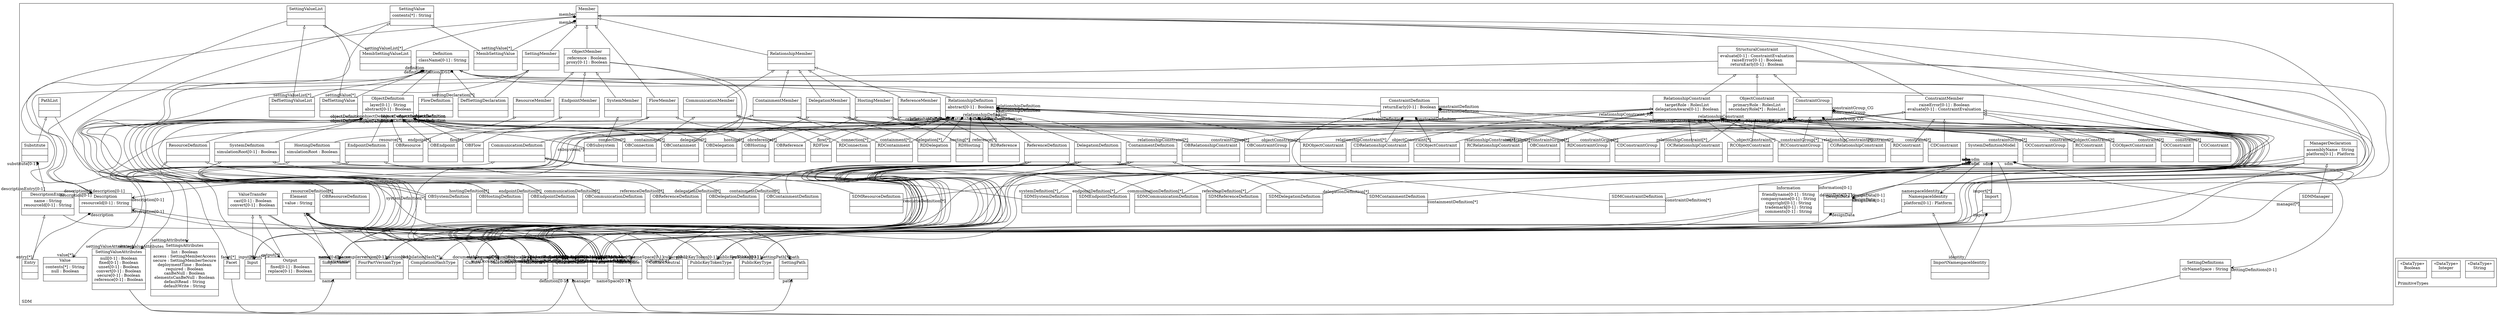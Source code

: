 digraph "KM3 Model in DOT" {
graph[rankdir=BT,labeljust=l,labelloc=t,nodeSep=0.75,compound=true];
 subgraph "cluster_SDM"{
labelloc=t
color=black
label=SDM
 node[shape=record];
SystemDefinitionModel[label="{SystemDefinitionModel| | }"]
 SystemDefinitionModel->DesignData[arrowhead=vee,arrowtail=none,headlabel="designData[0-1]",group=DesignData,minlen=2,constraint=false,]
 SystemDefinitionModel->SettingDefinitions[arrowhead=vee,arrowtail=none,headlabel="settingDefinitions[0-1]",group=SettingDefinitions,minlen=2,constraint=false,]
 SystemDefinitionModel->NameSpace[arrowhead=vee,arrowtail=none,headlabel="nameSpace[0-1]",group=NameSpace,minlen=2,constraint=false,]
 SystemDefinitionModel->NamespaceIdentity[arrowhead=vee,arrowtail=none,headlabel="namespaceIdentity",group=NamespaceIdentity,minlen=2,constraint=false,]
 SystemDefinitionModel->Culture[arrowhead=vee,arrowtail=none,headlabel="documentLanguage[*]",group=Culture,minlen=2,constraint=false,]
 SystemDefinitionModel->CompilationHashType[arrowhead=vee,arrowtail=none,headlabel="compilationHash[*]",group=CompilationHashType,minlen=2,constraint=false,]
;
 node[shape=record];
Information[label="{Information|friendlyname[0-1] : String\ncompanyname[0-1] : String\ncopyright[0-1] : String\ntrademark[0-1] : String\ncomments[0-1] : String| }"]
 Information->SystemDefinitionModel[arrowhead=diamond,arrowtail=none,headlabel="sdm",taillabel="information[0-1]",group=SystemDefinitionModel,minlen=2,constraint=true,]
 Information->Description[arrowhead=vee,arrowtail=none,headlabel="description[0-1]",group=Description,minlen=2,constraint=false,]
 Information->FourPartVersionType[arrowhead=vee,arrowtail=none,headlabel="compilerversion[0-1]",group=FourPartVersionType,minlen=2,constraint=false,]
;
 node[shape=record];
Import[label="{Import| | }"]
 Import->SystemDefinitionModel[arrowhead=diamond,arrowtail=none,headlabel="sdm",taillabel="import[*]",group=SystemDefinitionModel,minlen=2,constraint=true,]
 Import->SimpleName[arrowhead=vee,arrowtail=none,headlabel="alias",group=SimpleName,minlen=2,constraint=false,]
;
 node[shape=record];
ImportNamespaceIdentity[label="{ImportNamespaceIdentity| | }"]
 ImportNamespaceIdentity->Import[arrowhead=diamond,arrowtail=none,headlabel="import",taillabel="identity",group=Import,minlen=2,constraint=true,]
 ImportNamespaceIdentity->NamespaceIdentity[arrowhead=onormal,group=NamespaceIdentity,minlen=2,constraint=true,]
;
 node[shape=record];
SDMCommunicationDefinition[label="{SDMCommunicationDefinition| | }"]
 SDMCommunicationDefinition->SystemDefinitionModel[arrowhead=diamond,arrowtail=none,headlabel="sdm",taillabel="communicationDefinition[*]",group=SystemDefinitionModel,minlen=2,constraint=true,]
 SDMCommunicationDefinition->CommunicationDefinition[arrowhead=onormal,group=CommunicationDefinition,minlen=2,constraint=true,]
;
 node[shape=record];
SDMContainmentDefinition[label="{SDMContainmentDefinition| | }"]
 SDMContainmentDefinition->SystemDefinitionModel[arrowhead=diamond,arrowtail=none,headlabel="sdm",taillabel="containmentDefinition[*]",group=SystemDefinitionModel,minlen=2,constraint=true,]
 SDMContainmentDefinition->ContainmentDefinition[arrowhead=onormal,group=ContainmentDefinition,minlen=2,constraint=true,]
;
 node[shape=record];
SDMDelegationDefinition[label="{SDMDelegationDefinition| | }"]
 SDMDelegationDefinition->SystemDefinitionModel[arrowhead=diamond,arrowtail=none,headlabel="sdm",taillabel="delegationDefinition[*]",group=SystemDefinitionModel,minlen=2,constraint=true,]
 SDMDelegationDefinition->DelegationDefinition[arrowhead=onormal,group=DelegationDefinition,minlen=2,constraint=true,]
;
 node[shape=record];
SDMReferenceDefinition[label="{SDMReferenceDefinition| | }"]
 SDMReferenceDefinition->SystemDefinitionModel[arrowhead=diamond,arrowtail=none,headlabel="sdm",taillabel="referenceDefinition[*]",group=SystemDefinitionModel,minlen=2,constraint=true,]
 SDMReferenceDefinition->ReferenceDefinition[arrowhead=onormal,group=ReferenceDefinition,minlen=2,constraint=true,]
;
 node[shape=record];
SDMEndpointDefinition[label="{SDMEndpointDefinition| | }"]
 SDMEndpointDefinition->SystemDefinitionModel[arrowhead=diamond,arrowtail=none,headlabel="sdm",taillabel="endpointDefinition[*]",group=SystemDefinitionModel,minlen=2,constraint=true,]
 SDMEndpointDefinition->EndpointDefinition[arrowhead=onormal,group=EndpointDefinition,minlen=2,constraint=true,]
;
 node[shape=record];
SDMResourceDefinition[label="{SDMResourceDefinition| | }"]
 SDMResourceDefinition->SystemDefinitionModel[arrowhead=diamond,arrowtail=none,headlabel="sdm",taillabel="resourceDefinition[*]",group=SystemDefinitionModel,minlen=2,constraint=true,]
 SDMResourceDefinition->ResourceDefinition[arrowhead=onormal,group=ResourceDefinition,minlen=2,constraint=true,]
;
 node[shape=record];
SDMSystemDefinition[label="{SDMSystemDefinition| | }"]
 SDMSystemDefinition->SystemDefinitionModel[arrowhead=diamond,arrowtail=none,headlabel="sdm",taillabel="systemDefinition[*]",group=SystemDefinitionModel,minlen=2,constraint=true,]
 SDMSystemDefinition->SystemDefinition[arrowhead=onormal,group=SystemDefinition,minlen=2,constraint=true,]
;
 node[shape=record];
SDMConstraintDefinition[label="{SDMConstraintDefinition| | }"]
 SDMConstraintDefinition->SystemDefinitionModel[arrowhead=diamond,arrowtail=none,headlabel="sdm",taillabel="constraintDefinition[*]",group=SystemDefinitionModel,minlen=2,constraint=true,]
 SDMConstraintDefinition->ConstraintDefinition[arrowhead=onormal,group=ConstraintDefinition,minlen=2,constraint=true,]
;
 node[shape=record];
SDMManager[label="{SDMManager| | }"]
 SDMManager->SystemDefinitionModel[arrowhead=diamond,arrowtail=none,headlabel="sdm",taillabel="manager[*]",group=SystemDefinitionModel,minlen=2,constraint=true,]
 SDMManager->ManagerDeclaration[arrowhead=onormal,group=ManagerDeclaration,minlen=2,constraint=true,]
;
 node[shape=record];
ManagerDeclaration[label="{ManagerDeclaration|assemblyName : String\nplatform[0-1] : Platform| }"]
 ManagerDeclaration->Description[arrowhead=vee,arrowtail=none,headlabel="description[0-1]",group=Description,minlen=2,constraint=false,]
 ManagerDeclaration->SimpleName[arrowhead=vee,arrowtail=none,headlabel="name[0-1]",group=SimpleName,minlen=2,constraint=false,]
 ManagerDeclaration->FourPartVersionType[arrowhead=vee,arrowtail=none,headlabel="version[0-1]",group=FourPartVersionType,minlen=2,constraint=false,]
 ManagerDeclaration->PublicKeyTokenType[arrowhead=vee,arrowtail=none,headlabel="publicKeyToken[0-1]",group=PublicKeyTokenType,minlen=2,constraint=false,]
 ManagerDeclaration->CultureNeutral[arrowhead=vee,arrowtail=none,headlabel="culture[0-1]",group=CultureNeutral,minlen=2,constraint=false,]
 ManagerDeclaration->Path[arrowhead=vee,arrowtail=none,headlabel="sourcePath[0-1]",group=Path,minlen=2,constraint=false,]
;
 node[shape=record];
ObjectDefinition[label="{ObjectDefinition|layer[0-1] : String\nabstract[0-1] : Boolean| }"]
 ObjectDefinition->QualifiedName[arrowhead=vee,arrowtail=none,headlabel="extends[0-1]",group=QualifiedName,minlen=2,constraint=false,]
 ObjectDefinition->Definition[arrowhead=onormal,group=Definition,minlen=2,constraint=true,]
;
 node[shape=record];
OBFlow[label="{OBFlow| | }"]
 OBFlow->ObjectDefinition[arrowhead=diamond,arrowtail=none,headlabel="objectDefinition",taillabel="flow[*]",group=ObjectDefinition,minlen=2,constraint=true,]
 OBFlow->FlowMember[arrowhead=onormal,group=FlowMember,minlen=2,constraint=true,]
;
 node[shape=record];
OBRelationshipConstraint[label="{OBRelationshipConstraint| | }"]
 OBRelationshipConstraint->ObjectDefinition[arrowhead=diamond,arrowtail=none,headlabel="objectDefinition",taillabel="relationshipConstraint[*]",group=ObjectDefinition,minlen=2,constraint=true,]
 OBRelationshipConstraint->RelationshipConstraint[arrowhead=onormal,group=RelationshipConstraint,minlen=2,constraint=true,]
;
 node[shape=record];
OBConstraint[label="{OBConstraint| | }"]
 OBConstraint->ObjectDefinition[arrowhead=diamond,arrowtail=none,headlabel="objectDefinition",taillabel="constraint[*]",group=ObjectDefinition,minlen=2,constraint=true,]
 OBConstraint->ConstraintMember[arrowhead=onormal,group=ConstraintMember,minlen=2,constraint=true,]
;
 node[shape=record];
OBConstraintGroup[label="{OBConstraintGroup| | }"]
 OBConstraintGroup->ObjectDefinition[arrowhead=diamond,arrowtail=none,headlabel="objectDefinition",taillabel="constraintGroup[*]",group=ObjectDefinition,minlen=2,constraint=true,]
 OBConstraintGroup->ConstraintGroup[arrowhead=onormal,group=ConstraintGroup,minlen=2,constraint=true,]
;
 node[shape=record];
OBEndpointDefinition[label="{OBEndpointDefinition| | }"]
 OBEndpointDefinition->ObjectDefinition[arrowhead=diamond,arrowtail=none,headlabel="objectDefinition",taillabel="endpointDefinition[*]",group=ObjectDefinition,minlen=2,constraint=true,]
 OBEndpointDefinition->EndpointDefinition[arrowhead=onormal,group=EndpointDefinition,minlen=2,constraint=true,]
;
 node[shape=record];
OBSystemDefinition[label="{OBSystemDefinition| | }"]
 OBSystemDefinition->ObjectDefinition[arrowhead=diamond,arrowtail=none,headlabel="objectDefinition",taillabel="systemDefinition[*]",group=ObjectDefinition,minlen=2,constraint=true,]
 OBSystemDefinition->SystemDefinition[arrowhead=onormal,group=SystemDefinition,minlen=2,constraint=true,]
;
 node[shape=record];
OBResourceDefinition[label="{OBResourceDefinition| | }"]
 OBResourceDefinition->ObjectDefinition[arrowhead=diamond,arrowtail=none,headlabel="objectDefinition",taillabel="resourceDefinition[*]",group=ObjectDefinition,minlen=2,constraint=true,]
 OBResourceDefinition->ResourceDefinition[arrowhead=onormal,group=ResourceDefinition,minlen=2,constraint=true,]
;
 node[shape=record];
OBCommunicationDefinition[label="{OBCommunicationDefinition| | }"]
 OBCommunicationDefinition->ObjectDefinition[arrowhead=diamond,arrowtail=none,headlabel="objectDefinition",taillabel="communicationDefinition[*]",group=ObjectDefinition,minlen=2,constraint=true,]
 OBCommunicationDefinition->CommunicationDefinition[arrowhead=onormal,group=CommunicationDefinition,minlen=2,constraint=true,]
;
 node[shape=record];
OBContainmentDefinition[label="{OBContainmentDefinition| | }"]
 OBContainmentDefinition->ObjectDefinition[arrowhead=diamond,arrowtail=none,headlabel="objectDefinition",taillabel="containmentDefinition[*]",group=ObjectDefinition,minlen=2,constraint=true,]
 OBContainmentDefinition->ContainmentDefinition[arrowhead=onormal,group=ContainmentDefinition,minlen=2,constraint=true,]
;
 node[shape=record];
OBDelegationDefinition[label="{OBDelegationDefinition| | }"]
 OBDelegationDefinition->ObjectDefinition[arrowhead=diamond,arrowtail=none,headlabel="objectDefinition",taillabel="delegationDefinition[*]",group=ObjectDefinition,minlen=2,constraint=true,]
 OBDelegationDefinition->DelegationDefinition[arrowhead=onormal,group=DelegationDefinition,minlen=2,constraint=true,]
;
 node[shape=record];
OBReferenceDefinition[label="{OBReferenceDefinition| | }"]
 OBReferenceDefinition->ObjectDefinition[arrowhead=diamond,arrowtail=none,headlabel="objectDefinition",taillabel="referenceDefinition[*]",group=ObjectDefinition,minlen=2,constraint=true,]
 OBReferenceDefinition->ReferenceDefinition[arrowhead=onormal,group=ReferenceDefinition,minlen=2,constraint=true,]
;
 node[shape=record];
OBHostingDefinition[label="{OBHostingDefinition| | }"]
 OBHostingDefinition->ObjectDefinition[arrowhead=diamond,arrowtail=none,headlabel="objectDefinition",taillabel="hostingDefinition[*]",group=ObjectDefinition,minlen=2,constraint=true,]
 OBHostingDefinition->HostingDefinition[arrowhead=onormal,group=HostingDefinition,minlen=2,constraint=true,]
;
 node[shape=record];
OBEndpoint[label="{OBEndpoint| | }"]
 OBEndpoint->ObjectDefinition[arrowhead=diamond,arrowtail=none,headlabel="objectDefinition",taillabel="endpoint[*]",group=ObjectDefinition,minlen=2,constraint=true,]
 OBEndpoint->EndpointMember[arrowhead=onormal,group=EndpointMember,minlen=2,constraint=true,]
;
 node[shape=record];
OBSubsystem[label="{OBSubsystem| | }"]
 OBSubsystem->ObjectDefinition[arrowhead=diamond,arrowtail=none,headlabel="objectDefinition",taillabel="subsystem[*]",group=ObjectDefinition,minlen=2,constraint=true,]
 OBSubsystem->SystemMember[arrowhead=onormal,group=SystemMember,minlen=2,constraint=true,]
;
 node[shape=record];
OBResource[label="{OBResource| | }"]
 OBResource->ObjectDefinition[arrowhead=diamond,arrowtail=none,headlabel="objectDefinition",taillabel="resource[*]",group=ObjectDefinition,minlen=2,constraint=true,]
 OBResource->ResourceMember[arrowhead=onormal,group=ResourceMember,minlen=2,constraint=true,]
;
 node[shape=record];
OBHosting[label="{OBHosting| | }"]
 OBHosting->ObjectDefinition[arrowhead=diamond,arrowtail=none,headlabel="objectDefinition",taillabel="hosting[*]",group=ObjectDefinition,minlen=2,constraint=true,]
 OBHosting->HostingMember[arrowhead=onormal,group=HostingMember,minlen=2,constraint=true,]
;
 node[shape=record];
OBContainment[label="{OBContainment| | }"]
 OBContainment->ObjectDefinition[arrowhead=diamond,arrowtail=none,headlabel="objectDefinition",taillabel="containment[*]",group=ObjectDefinition,minlen=2,constraint=true,]
 OBContainment->ContainmentMember[arrowhead=onormal,group=ContainmentMember,minlen=2,constraint=true,]
;
 node[shape=record];
OBConnection[label="{OBConnection| | }"]
 OBConnection->ObjectDefinition[arrowhead=diamond,arrowtail=none,headlabel="objectDefinition",taillabel="connection[*]",group=ObjectDefinition,minlen=2,constraint=true,]
 OBConnection->CommunicationMember[arrowhead=onormal,group=CommunicationMember,minlen=2,constraint=true,]
;
 node[shape=record];
OBDelegation[label="{OBDelegation| | }"]
 OBDelegation->ObjectDefinition[arrowhead=diamond,arrowtail=none,headlabel="objectDefinition",taillabel="delegation[*]",group=ObjectDefinition,minlen=2,constraint=true,]
 OBDelegation->DelegationMember[arrowhead=onormal,group=DelegationMember,minlen=2,constraint=true,]
;
 node[shape=record];
OBReference[label="{OBReference| | }"]
 OBReference->ObjectDefinition[arrowhead=diamond,arrowtail=none,headlabel="objectDefinition",taillabel="obreference[*]",group=ObjectDefinition,minlen=2,constraint=true,]
 OBReference->ReferenceMember[arrowhead=onormal,group=ReferenceMember,minlen=2,constraint=true,]
;
 node[shape=record];
SystemDefinition[label="{SystemDefinition|simulationRoot[0-1] : Boolean| }"]
 SystemDefinition->ObjectDefinition[arrowhead=onormal,group=ObjectDefinition,minlen=2,constraint=true,]
;
 node[shape=record];
EndpointDefinition[label="{EndpointDefinition| | }"]
 EndpointDefinition->ObjectDefinition[arrowhead=onormal,group=ObjectDefinition,minlen=2,constraint=true,]
;
 node[shape=record];
ResourceDefinition[label="{ResourceDefinition| | }"]
 ResourceDefinition->ObjectDefinition[arrowhead=onormal,group=ObjectDefinition,minlen=2,constraint=true,]
;
 node[shape=record];
RelationshipDefinition[label="{RelationshipDefinition|abstract[0-1] : Boolean| }"]
 RelationshipDefinition->QualifiedName[arrowhead=vee,arrowtail=none,headlabel="extends",group=QualifiedName,minlen=2,constraint=false,]
 RelationshipDefinition->Definition[arrowhead=onormal,group=Definition,minlen=2,constraint=true,]
;
 node[shape=record];
RDObjectConstraint[label="{RDObjectConstraint| | }"]
 RDObjectConstraint->RelationshipDefinition[arrowhead=diamond,arrowtail=none,headlabel="relationshipDefinition",taillabel="objectConstraint[*]",group=RelationshipDefinition,minlen=2,constraint=true,]
 RDObjectConstraint->ObjectConstraint[arrowhead=onormal,group=ObjectConstraint,minlen=2,constraint=true,]
;
 node[shape=record];
RDConstraint[label="{RDConstraint| | }"]
 RDConstraint->RelationshipDefinition[arrowhead=diamond,arrowtail=none,headlabel="relationshipDefinition",taillabel="constraint[*]",group=RelationshipDefinition,minlen=2,constraint=true,]
 RDConstraint->ConstraintMember[arrowhead=onormal,group=ConstraintMember,minlen=2,constraint=true,]
;
 node[shape=record];
RDConstraintGroup[label="{RDConstraintGroup| | }"]
 RDConstraintGroup->RelationshipDefinition[arrowhead=diamond,arrowtail=none,headlabel="relationshipDefinition",taillabel="constraintGroup[*]",group=RelationshipDefinition,minlen=2,constraint=true,]
 RDConstraintGroup->ConstraintGroup[arrowhead=onormal,group=ConstraintGroup,minlen=2,constraint=true,]
;
 node[shape=record];
RDFlow[label="{RDFlow| | }"]
 RDFlow->RelationshipDefinition[arrowhead=diamond,arrowtail=none,headlabel="relationshipDefinition",taillabel="flow[*]",group=RelationshipDefinition,minlen=2,constraint=true,]
 RDFlow->FlowMember[arrowhead=onormal,group=FlowMember,minlen=2,constraint=true,]
;
 node[shape=record];
RDConnection[label="{RDConnection| | }"]
 RDConnection->RelationshipDefinition[arrowhead=diamond,arrowtail=none,headlabel="relationshipDefinition",taillabel="connection[*]",group=RelationshipDefinition,minlen=2,constraint=true,]
 RDConnection->CommunicationMember[arrowhead=onormal,group=CommunicationMember,minlen=2,constraint=true,]
;
 node[shape=record];
RDHosting[label="{RDHosting| | }"]
 RDHosting->RelationshipDefinition[arrowhead=diamond,arrowtail=none,headlabel="relationshipDefinition",taillabel="hosting[*]",group=RelationshipDefinition,minlen=2,constraint=true,]
 RDHosting->HostingMember[arrowhead=onormal,group=HostingMember,minlen=2,constraint=true,]
;
 node[shape=record];
RDDelegation[label="{RDDelegation| | }"]
 RDDelegation->RelationshipDefinition[arrowhead=diamond,arrowtail=none,headlabel="relationshipDefinition",taillabel="delegation[*]",group=RelationshipDefinition,minlen=2,constraint=true,]
 RDDelegation->DelegationMember[arrowhead=onormal,group=DelegationMember,minlen=2,constraint=true,]
;
 node[shape=record];
RDReference[label="{RDReference| | }"]
 RDReference->RelationshipDefinition[arrowhead=diamond,arrowtail=none,headlabel="relationshipDefinition",taillabel="reference[*]",group=RelationshipDefinition,minlen=2,constraint=true,]
 RDReference->ReferenceMember[arrowhead=onormal,group=ReferenceMember,minlen=2,constraint=true,]
;
 node[shape=record];
RDContainment[label="{RDContainment| | }"]
 RDContainment->RelationshipDefinition[arrowhead=diamond,arrowtail=none,headlabel="relationshipDefinition",taillabel="containment[*]",group=RelationshipDefinition,minlen=2,constraint=true,]
 RDContainment->ContainmentMember[arrowhead=onormal,group=ContainmentMember,minlen=2,constraint=true,]
;
 node[shape=record];
CommunicationDefinition[label="{CommunicationDefinition| | }"]
 CommunicationDefinition->QualifiedName[arrowhead=vee,arrowtail=none,headlabel="clientDefinition",group=QualifiedName,minlen=2,constraint=false,]
 CommunicationDefinition->QualifiedName[arrowhead=vee,arrowtail=none,headlabel="serverDefinition",group=QualifiedName,minlen=2,constraint=false,]
 CommunicationDefinition->RelationshipDefinition[arrowhead=onormal,group=RelationshipDefinition,minlen=2,constraint=true,]
;
 node[shape=record];
HostingDefinition[label="{HostingDefinition|simulationRoot : Boolean| }"]
 HostingDefinition->QualifiedName[arrowhead=vee,arrowtail=none,headlabel="guestDefinition",group=QualifiedName,minlen=2,constraint=false,]
 HostingDefinition->QualifiedName[arrowhead=vee,arrowtail=none,headlabel="hostDefinition",group=QualifiedName,minlen=2,constraint=false,]
 HostingDefinition->RelationshipDefinition[arrowhead=onormal,group=RelationshipDefinition,minlen=2,constraint=true,]
;
 node[shape=record];
ContainmentDefinition[label="{ContainmentDefinition| | }"]
 ContainmentDefinition->QualifiedName[arrowhead=vee,arrowtail=none,headlabel="parentDefinition",group=QualifiedName,minlen=2,constraint=false,]
 ContainmentDefinition->QualifiedName[arrowhead=vee,arrowtail=none,headlabel="memberDefinition",group=QualifiedName,minlen=2,constraint=false,]
 ContainmentDefinition->RelationshipDefinition[arrowhead=onormal,group=RelationshipDefinition,minlen=2,constraint=true,]
;
 node[shape=record];
DelegationDefinition[label="{DelegationDefinition| | }"]
 DelegationDefinition->QualifiedName[arrowhead=vee,arrowtail=none,headlabel="proxyDefinition",group=QualifiedName,minlen=2,constraint=false,]
 DelegationDefinition->QualifiedName[arrowhead=vee,arrowtail=none,headlabel="delegateDefinition",group=QualifiedName,minlen=2,constraint=false,]
 DelegationDefinition->RelationshipDefinition[arrowhead=onormal,group=RelationshipDefinition,minlen=2,constraint=true,]
;
 node[shape=record];
ReferenceDefinition[label="{ReferenceDefinition| | }"]
 ReferenceDefinition->QualifiedName[arrowhead=vee,arrowtail=none,headlabel="dependentDefinition",group=QualifiedName,minlen=2,constraint=false,]
 ReferenceDefinition->QualifiedName[arrowhead=vee,arrowtail=none,headlabel="sourceDefinition",group=QualifiedName,minlen=2,constraint=false,]
 ReferenceDefinition->RelationshipDefinition[arrowhead=onormal,group=RelationshipDefinition,minlen=2,constraint=true,]
;
 node[shape=record];
Member[label="{Member| | }"]
 Member->Description[arrowhead=vee,arrowtail=none,headlabel="description[*]",group=Description,minlen=2,constraint=false,]
 Member->DesignData[arrowhead=vee,arrowtail=none,headlabel="designData",group=DesignData,minlen=2,constraint=false,]
 Member->SimpleName[arrowhead=vee,arrowtail=none,headlabel="name",group=SimpleName,minlen=2,constraint=false,]
 Member->QualifiedName[arrowhead=vee,arrowtail=none,headlabel="definition",group=QualifiedName,minlen=2,constraint=false,]
;
 node[shape=record];
MembSettingValue[label="{MembSettingValue| | }"]
 MembSettingValue->Member[arrowhead=diamond,arrowtail=none,headlabel="member",taillabel="settingValue[*]",group=Member,minlen=2,constraint=true,]
 MembSettingValue->SettingValue[arrowhead=onormal,group=SettingValue,minlen=2,constraint=true,]
;
 node[shape=record];
MembSettingValueList[label="{MembSettingValueList| | }"]
 MembSettingValueList->Member[arrowhead=diamond,arrowtail=none,headlabel="member",taillabel="settingValueList[*]",group=Member,minlen=2,constraint=true,]
 MembSettingValueList->SettingValueList[arrowhead=onormal,group=SettingValueList,minlen=2,constraint=true,]
;
 node[shape=record];
ObjectMember[label="{ObjectMember|reference : Boolean\nproxy[0-1] : Boolean| }"]
 ObjectMember->MinOccurs[arrowhead=vee,arrowtail=none,headlabel="minOccurs[0-1]",group=MinOccurs,minlen=2,constraint=false,]
 ObjectMember->MaxOccurs[arrowhead=vee,arrowtail=none,headlabel="maxOccurs[0-1]",group=MaxOccurs,minlen=2,constraint=false,]
 ObjectMember->Member[arrowhead=onormal,group=Member,minlen=2,constraint=true,]
;
 node[shape=record];
RelationshipMember[label="{RelationshipMember| | }"]
 RelationshipMember->Member[arrowhead=onormal,group=Member,minlen=2,constraint=true,]
;
 node[shape=record];
SystemMember[label="{SystemMember| | }"]
 SystemMember->ObjectMember[arrowhead=onormal,group=ObjectMember,minlen=2,constraint=true,]
;
 node[shape=record];
EndpointMember[label="{EndpointMember| | }"]
 EndpointMember->ObjectMember[arrowhead=onormal,group=ObjectMember,minlen=2,constraint=true,]
;
 node[shape=record];
ResourceMember[label="{ResourceMember| | }"]
 ResourceMember->ObjectMember[arrowhead=onormal,group=ObjectMember,minlen=2,constraint=true,]
;
 node[shape=record];
HostingMember[label="{HostingMember| | }"]
 HostingMember->Path[arrowhead=vee,arrowtail=none,headlabel="guestMember",group=Path,minlen=2,constraint=false,]
 HostingMember->Path[arrowhead=vee,arrowtail=none,headlabel="hostMember",group=Path,minlen=2,constraint=false,]
 HostingMember->RelationshipMember[arrowhead=onormal,group=RelationshipMember,minlen=2,constraint=true,]
;
 node[shape=record];
CommunicationMember[label="{CommunicationMember| | }"]
 CommunicationMember->Path[arrowhead=vee,arrowtail=none,headlabel="clientMember",group=Path,minlen=2,constraint=false,]
 CommunicationMember->Path[arrowhead=vee,arrowtail=none,headlabel="serverMember",group=Path,minlen=2,constraint=false,]
 CommunicationMember->RelationshipMember[arrowhead=onormal,group=RelationshipMember,minlen=2,constraint=true,]
;
 node[shape=record];
ContainmentMember[label="{ContainmentMember| | }"]
 ContainmentMember->Path[arrowhead=vee,arrowtail=none,headlabel="childMember",group=Path,minlen=2,constraint=false,]
 ContainmentMember->RelationshipMember[arrowhead=onormal,group=RelationshipMember,minlen=2,constraint=true,]
;
 node[shape=record];
DelegationMember[label="{DelegationMember| | }"]
 DelegationMember->Path[arrowhead=vee,arrowtail=none,headlabel="proxyMember",group=Path,minlen=2,constraint=false,]
 DelegationMember->Path[arrowhead=vee,arrowtail=none,headlabel="delegateMember",group=Path,minlen=2,constraint=false,]
 DelegationMember->RelationshipMember[arrowhead=onormal,group=RelationshipMember,minlen=2,constraint=true,]
;
 node[shape=record];
ReferenceMember[label="{ReferenceMember| | }"]
 ReferenceMember->Path[arrowhead=vee,arrowtail=none,headlabel="dependentMember",group=Path,minlen=2,constraint=false,]
 ReferenceMember->Path[arrowhead=vee,arrowtail=none,headlabel="sourceMember",group=Path,minlen=2,constraint=false,]
 ReferenceMember->RelationshipMember[arrowhead=onormal,group=RelationshipMember,minlen=2,constraint=true,]
;
 node[shape=record];
DesignData[label="{DesignData| | }"]
;
 node[shape=record];
NameSpace[label="{NameSpace| | }"]
 NameSpace->DesignData[arrowhead=diamond,arrowtail=none,headlabel="designData",taillabel="nameSpace[*]",group=DesignData,minlen=2,constraint=true,]
 NameSpace->Element[arrowhead=onormal,group=Element,minlen=2,constraint=true,]
;
 node[shape=record];
ObjectConstraint[label="{ObjectConstraint|primaryRole : RolesList\nsecondaryRole[*] : RolesList| }"]
 ObjectConstraint->QualifiedName[arrowhead=vee,arrowtail=none,headlabel="primaryObjectDefinition",group=QualifiedName,minlen=2,constraint=false,]
 ObjectConstraint->QualifiedName[arrowhead=vee,arrowtail=none,headlabel="secondaryObjectDefinition[*]",group=QualifiedName,minlen=2,constraint=false,]
 ObjectConstraint->MinOccurs[arrowhead=vee,arrowtail=none,headlabel="minOccurs[*]",group=MinOccurs,minlen=2,constraint=false,]
 ObjectConstraint->MaxOccurs[arrowhead=vee,arrowtail=none,headlabel="maxOccurs[*]",group=MaxOccurs,minlen=2,constraint=false,]
 ObjectConstraint->StructuralConstraint[arrowhead=onormal,group=StructuralConstraint,minlen=2,constraint=true,]
;
 node[shape=record];
OCConstraint[label="{OCConstraint| | }"]
 OCConstraint->ObjectConstraint[arrowhead=diamond,arrowtail=none,headlabel="objectConstraint",taillabel="constraint[*]",group=ObjectConstraint,minlen=2,constraint=true,]
 OCConstraint->ConstraintMember[arrowhead=onormal,group=ConstraintMember,minlen=2,constraint=true,]
;
 node[shape=record];
OCRelationshipConstraint[label="{OCRelationshipConstraint| | }"]
 OCRelationshipConstraint->ObjectConstraint[arrowhead=diamond,arrowtail=none,headlabel="objectConstraint_OC",taillabel="relationshipConstraint[*]",group=ObjectConstraint,minlen=2,constraint=true,]
 OCRelationshipConstraint->RelationshipConstraint[arrowhead=onormal,group=RelationshipConstraint,minlen=2,constraint=true,]
;
 node[shape=record];
OCConstraintGroup[label="{OCConstraintGroup| | }"]
 OCConstraintGroup->ObjectConstraint[arrowhead=diamond,arrowtail=none,headlabel="objectConstraint_OC",taillabel="constraintGroup[*]",group=ObjectConstraint,minlen=2,constraint=true,]
 OCConstraintGroup->ConstraintGroup[arrowhead=onormal,group=ConstraintGroup,minlen=2,constraint=true,]
;
 node[shape=record];
RelationshipConstraint[label="{RelationshipConstraint|targetRole : RolesList\ndelegationAware[0-1] : Boolean| }"]
 RelationshipConstraint->QualifiedName[arrowhead=vee,arrowtail=none,headlabel="relationshipDefinition",group=QualifiedName,minlen=2,constraint=false,]
 RelationshipConstraint->QualifiedName[arrowhead=vee,arrowtail=none,headlabel="targetObjectDefinition[0-1]",group=QualifiedName,minlen=2,constraint=false,]
 RelationshipConstraint->MinOccurs[arrowhead=vee,arrowtail=none,headlabel="minOccurs[0-1]",group=MinOccurs,minlen=2,constraint=false,]
 RelationshipConstraint->MaxOccurs[arrowhead=vee,arrowtail=none,headlabel="maxOccurs[0-1]",group=MaxOccurs,minlen=2,constraint=false,]
 RelationshipConstraint->StructuralConstraint[arrowhead=onormal,group=StructuralConstraint,minlen=2,constraint=true,]
;
 node[shape=record];
RCConstraint[label="{RCConstraint| | }"]
 RCConstraint->RelationshipConstraint[arrowhead=diamond,arrowtail=none,headlabel="relationshipConstraint",taillabel="constraint[*]",group=RelationshipConstraint,minlen=2,constraint=true,]
 RCConstraint->ConstraintMember[arrowhead=onormal,group=ConstraintMember,minlen=2,constraint=true,]
;
 node[shape=record];
RCRelationshipConstraint[label="{RCRelationshipConstraint| | }"]
 RCRelationshipConstraint->RelationshipConstraint[arrowhead=diamond,arrowtail=none,headlabel="relationshipConstraint_RC",taillabel="relationshipConstraint[*]",group=RelationshipConstraint,minlen=2,constraint=true,]
 RCRelationshipConstraint->RelationshipConstraint[arrowhead=onormal,group=RelationshipConstraint,minlen=2,constraint=true,]
;
 node[shape=record];
RCObjectConstraint[label="{RCObjectConstraint| | }"]
 RCObjectConstraint->RelationshipConstraint[arrowhead=diamond,arrowtail=none,headlabel="relationshipConstraint_RC",taillabel="objectConstraint[*]",group=RelationshipConstraint,minlen=2,constraint=true,]
 RCObjectConstraint->ObjectConstraint[arrowhead=onormal,group=ObjectConstraint,minlen=2,constraint=true,]
;
 node[shape=record];
RCConstraintGroup[label="{RCConstraintGroup| | }"]
 RCConstraintGroup->RelationshipConstraint[arrowhead=diamond,arrowtail=none,headlabel="relationshipConstraint_RC",taillabel="constraintGroup[*]",group=RelationshipConstraint,minlen=2,constraint=true,]
 RCConstraintGroup->ConstraintGroup[arrowhead=onormal,group=ConstraintGroup,minlen=2,constraint=true,]
;
 node[shape=record];
ConstraintGroup[label="{ConstraintGroup| | }"]
 ConstraintGroup->StructuralConstraint[arrowhead=onormal,group=StructuralConstraint,minlen=2,constraint=true,]
;
 node[shape=record];
CGConstraint[label="{CGConstraint| | }"]
 CGConstraint->ConstraintGroup[arrowhead=diamond,arrowtail=none,headlabel="constraintGroup",taillabel="constraint[*]",group=ConstraintGroup,minlen=2,constraint=true,]
 CGConstraint->ConstraintMember[arrowhead=onormal,group=ConstraintMember,minlen=2,constraint=true,]
;
 node[shape=record];
CGRelationshipConstraint[label="{CGRelationshipConstraint| | }"]
 CGRelationshipConstraint->ConstraintGroup[arrowhead=diamond,arrowtail=none,headlabel="constraintGroup_CG",taillabel="relationshipConstraint[*]",group=ConstraintGroup,minlen=2,constraint=true,]
 CGRelationshipConstraint->RelationshipConstraint[arrowhead=onormal,group=RelationshipConstraint,minlen=2,constraint=true,]
;
 node[shape=record];
CGObjectConstraint[label="{CGObjectConstraint| | }"]
 CGObjectConstraint->ConstraintGroup[arrowhead=diamond,arrowtail=none,headlabel="constraintGroup_CG",taillabel="objectConstraint[*]",group=ConstraintGroup,minlen=2,constraint=true,]
 CGObjectConstraint->ObjectConstraint[arrowhead=onormal,group=ObjectConstraint,minlen=2,constraint=true,]
;
 node[shape=record];
StructuralConstraint[label="{StructuralConstraint|evaluate[0-1] : ConstraintEvaluation\nraiseError[0-1] : Boolean\nreturnEarly[0-1] : Boolean| }"]
 StructuralConstraint->Description[arrowhead=vee,arrowtail=none,headlabel="description[0-1]",group=Description,minlen=2,constraint=false,]
 StructuralConstraint->DesignData[arrowhead=vee,arrowtail=none,headlabel="designData[0-1]",group=DesignData,minlen=2,constraint=false,]
 StructuralConstraint->SimpleName[arrowhead=vee,arrowtail=none,headlabel="name",group=SimpleName,minlen=2,constraint=false,]
;
 node[shape=record];
ConstraintDefinition[label="{ConstraintDefinition|returnEarly[0-1] : Boolean| }"]
 ConstraintDefinition->QualifiedName[arrowhead=vee,arrowtail=none,headlabel="targetDefinition[0-1]",group=QualifiedName,minlen=2,constraint=false,]
 ConstraintDefinition->Definition[arrowhead=onormal,group=Definition,minlen=2,constraint=true,]
;
 node[shape=record];
CDRelationshipConstraint[label="{CDRelationshipConstraint| | }"]
 CDRelationshipConstraint->ConstraintDefinition[arrowhead=diamond,arrowtail=none,headlabel="constraintDefinition",taillabel="relationshipConstraint[*]",group=ConstraintDefinition,minlen=2,constraint=true,]
 CDRelationshipConstraint->RelationshipConstraint[arrowhead=onormal,group=RelationshipConstraint,minlen=2,constraint=true,]
;
 node[shape=record];
CDConstraintGroup[label="{CDConstraintGroup| | }"]
 CDConstraintGroup->ConstraintDefinition[arrowhead=diamond,arrowtail=none,headlabel="constraintDefinition",taillabel="constraintGroup[*]",group=ConstraintDefinition,minlen=2,constraint=true,]
 CDConstraintGroup->ConstraintGroup[arrowhead=onormal,group=ConstraintGroup,minlen=2,constraint=true,]
;
 node[shape=record];
CDObjectConstraint[label="{CDObjectConstraint| | }"]
 CDObjectConstraint->ConstraintDefinition[arrowhead=diamond,arrowtail=none,headlabel="constraintDefinition",taillabel="objectConstraint[*]",group=ConstraintDefinition,minlen=2,constraint=true,]
 CDObjectConstraint->ObjectConstraint[arrowhead=onormal,group=ObjectConstraint,minlen=2,constraint=true,]
;
 node[shape=record];
CDConstraint[label="{CDConstraint| | }"]
 CDConstraint->ConstraintDefinition[arrowhead=diamond,arrowtail=none,headlabel="constraintDefinition",taillabel="constraint[*]",group=ConstraintDefinition,minlen=2,constraint=true,]
 CDConstraint->ConstraintMember[arrowhead=onormal,group=ConstraintMember,minlen=2,constraint=true,]
;
 node[shape=record];
ConstraintMember[label="{ConstraintMember|raiseError[0-1] : Boolean\nevaluate[0-1] : ConstraintEvaluation| }"]
 ConstraintMember->Input[arrowhead=vee,arrowtail=none,headlabel="input[*]",group=Input,minlen=2,constraint=false,]
 ConstraintMember->Member[arrowhead=onormal,group=Member,minlen=2,constraint=true,]
;
 node[shape=record];
Definition[label="{Definition|className[0-1] : String| }"]
 Definition->Description[arrowhead=vee,arrowtail=none,headlabel="description[0-1]",group=Description,minlen=2,constraint=false,]
 Definition->DesignData[arrowhead=vee,arrowtail=none,headlabel="designData[0-1]",group=DesignData,minlen=2,constraint=false,]
 Definition->SimpleName[arrowhead=vee,arrowtail=none,headlabel="name",group=SimpleName,minlen=2,constraint=false,]
 Definition->QualifiedName[arrowhead=vee,arrowtail=none,headlabel="manager[0-1]",group=QualifiedName,minlen=2,constraint=false,]
;
 node[shape=record];
DefSettingDeclaration[label="{DefSettingDeclaration| | }"]
 DefSettingDeclaration->Definition[arrowhead=diamond,arrowtail=none,headlabel="definition_DSD",taillabel="settingDeclaration[*]",group=Definition,minlen=2,constraint=true,]
 DefSettingDeclaration->SettingMember[arrowhead=onormal,group=SettingMember,minlen=2,constraint=true,]
;
 node[shape=record];
DefSettingValue[label="{DefSettingValue| | }"]
 DefSettingValue->Definition[arrowhead=diamond,arrowtail=none,headlabel="definition",taillabel="settingValue[*]",group=Definition,minlen=2,constraint=true,]
 DefSettingValue->SettingValue[arrowhead=onormal,group=SettingValue,minlen=2,constraint=true,]
;
 node[shape=record];
DefSettingValueList[label="{DefSettingValueList| | }"]
 DefSettingValueList->Definition[arrowhead=diamond,arrowtail=none,headlabel="definition",taillabel="settingValueList[*]",group=Definition,minlen=2,constraint=true,]
 DefSettingValueList->SettingValueList[arrowhead=onormal,group=SettingValueList,minlen=2,constraint=true,]
;
 node[shape=record];
SimpleName[label="{SimpleName| | }"]
 SimpleName->Element[arrowhead=onormal,group=Element,minlen=2,constraint=true,]
;
 node[shape=record];
QualifiedName[label="{QualifiedName| | }"]
 QualifiedName->Element[arrowhead=onormal,group=Element,minlen=2,constraint=true,]
;
 node[shape=record];
Path[label="{Path| | }"]
 Path->Element[arrowhead=onormal,group=Element,minlen=2,constraint=true,]
;
 node[shape=record];
SettingPath[label="{SettingPath| | }"]
 SettingPath->Element[arrowhead=onormal,group=Element,minlen=2,constraint=true,]
;
 node[shape=record];
NamespaceIdentity[label="{NamespaceIdentity|platform[0-1] : Platform| }"]
 NamespaceIdentity->Path[arrowhead=vee,arrowtail=none,headlabel="name",group=Path,minlen=2,constraint=false,]
 NamespaceIdentity->FourPartVersionType[arrowhead=vee,arrowtail=none,headlabel="version[0-1]",group=FourPartVersionType,minlen=2,constraint=false,]
 NamespaceIdentity->PublicKeyType[arrowhead=vee,arrowtail=none,headlabel="publicKey[0-1]",group=PublicKeyType,minlen=2,constraint=false,]
 NamespaceIdentity->PublicKeyTokenType[arrowhead=vee,arrowtail=none,headlabel="publicKeyToken[0-1]",group=PublicKeyTokenType,minlen=2,constraint=false,]
 NamespaceIdentity->CultureNeutral[arrowhead=vee,arrowtail=none,headlabel="culture[0-1]",group=CultureNeutral,minlen=2,constraint=false,]
;
 node[shape=record];
FlowDefinition[label="{FlowDefinition| | }"]
 FlowDefinition->Definition[arrowhead=onormal,group=Definition,minlen=2,constraint=true,]
;
 node[shape=record];
FlowMember[label="{FlowMember| | }"]
 FlowMember->Input[arrowhead=vee,arrowtail=none,headlabel="input[*]",group=Input,minlen=2,constraint=false,]
 FlowMember->Output[arrowhead=vee,arrowtail=none,headlabel="output[*]",group=Output,minlen=2,constraint=false,]
 FlowMember->Member[arrowhead=onormal,group=Member,minlen=2,constraint=true,]
;
 node[shape=record];
ValueTransfer[label="{ValueTransfer|cast[0-1] : Boolean\nconvert[0-1] : Boolean| }"]
 ValueTransfer->SimpleName[arrowhead=vee,arrowtail=none,headlabel="name",group=SimpleName,minlen=2,constraint=false,]
 ValueTransfer->SettingPath[arrowhead=vee,arrowtail=none,headlabel="path",group=SettingPath,minlen=2,constraint=false,]
;
 node[shape=record];
Output[label="{Output|fixed[0-1] : Boolean\nreplace[0-1] : Boolean| }"]
 Output->ValueTransfer[arrowhead=onormal,group=ValueTransfer,minlen=2,constraint=true,]
;
 node[shape=record];
Input[label="{Input| | }"]
 Input->ValueTransfer[arrowhead=onormal,group=ValueTransfer,minlen=2,constraint=true,]
;
 node[shape=record];
SettingDefinitions[label="{SettingDefinitions|clrNameSpace : String| }"]
 SettingDefinitions->NameSpace[arrowhead=vee,arrowtail=none,headlabel="nameSpace[0-1]",group=NameSpace,minlen=2,constraint=false,]
 SettingDefinitions->QualifiedName[arrowhead=vee,arrowtail=none,headlabel="manager",group=QualifiedName,minlen=2,constraint=false,]
;
 node[shape=record];
SettingMember[label="{SettingMember| | }"]
 SettingMember->Facet[arrowhead=vee,arrowtail=none,headlabel="facet[*]",group=Facet,minlen=2,constraint=false,]
 SettingMember->SettingsAttributes[arrowhead=vee,arrowtail=none,headlabel="settingAttributes",group=SettingsAttributes,minlen=2,constraint=false,]
 SettingMember->Member[arrowhead=onormal,group=Member,minlen=2,constraint=true,]
;
 node[shape=record];
SettingsAttributes[label="{SettingsAttributes|list : Boolean\naccess : SettingMemberAccess\nsecure : SettingMemberSecure\ndeploymentTime : Boolean\nrequired : Boolean\ncanBeNull : Boolean\nelementsCanBeNull : Boolean\ndefaultRead : String\ndefaultWrite : String| }"]
;
 node[shape=record];
Facet[label="{Facet| | }"]
 Facet->SimpleName[arrowhead=vee,arrowtail=none,headlabel="name",group=SimpleName,minlen=2,constraint=false,]
;
 node[shape=record];
SettingValue[label="{SettingValue|contents[*] : String| }"]
 SettingValue->SettingValueAttributes[arrowhead=vee,arrowtail=none,headlabel="settingValueAttributes",group=SettingValueAttributes,minlen=2,constraint=false,]
;
 node[shape=record];
SettingValueList[label="{SettingValueList| | }"]
 SettingValueList->Value[arrowhead=vee,arrowtail=none,headlabel="value[*]",group=Value,minlen=2,constraint=false,]
 SettingValueList->SettingValueAttributes[arrowhead=vee,arrowtail=none,headlabel="settingValueAttributes",group=SettingValueAttributes,minlen=2,constraint=false,]
;
 node[shape=record];
Value[label="{Value|contents[*] : String\nnull : Boolean| }"]
;
 node[shape=record];
SettingValueAttributes[label="{SettingValueAttributes|null[0-1] : Boolean\nfixed[0-1] : Boolean\nunset[0-1] : Boolean\nconvert[0-1] : Boolean\nsecure[0-1] : Boolean\nreference[0-1] : Boolean| }"]
 SettingValueAttributes->SettingPath[arrowhead=vee,arrowtail=none,headlabel="path",group=SettingPath,minlen=2,constraint=false,]
 SettingValueAttributes->QualifiedName[arrowhead=vee,arrowtail=none,headlabel="definition[0-1]",group=QualifiedName,minlen=2,constraint=false,]
;
 node[shape=record];
Description[label="{Description|resourceId[0-1] : String| }"]
 Description->QualifiedName[arrowhead=vee,arrowtail=none,headlabel="manager[0-1]",group=QualifiedName,minlen=2,constraint=false,]
;
 node[shape=record];
Entry[label="{Entry| | }"]
 Entry->Description[arrowhead=diamond,arrowtail=none,headlabel="description",taillabel="entry[*]",group=Description,minlen=2,constraint=true,]
 Entry->DescriptionEntry[arrowhead=onormal,group=DescriptionEntry,minlen=2,constraint=true,]
;
 node[shape=record];
DescriptionEntry[label="{DescriptionEntry|name : String\nresourceId[0-1] : String| }"]
 DescriptionEntry->QualifiedName[arrowhead=vee,arrowtail=none,headlabel="manager[0-1]",group=QualifiedName,minlen=2,constraint=false,]
 DescriptionEntry->Substitute[arrowhead=diamond,arrowtail=diamond,headlabel="substitute[0-1]",taillabel="descriptionEntry[0-1]",group=Substitute,minlen=2,constraint=true,]
;
 node[shape=record];
Substitute[label="{Substitute| | }"]
 Substitute->PathList[arrowhead=onormal,group=PathList,minlen=2,constraint=true,]
;
 node[shape=record];
PathList[label="{PathList| | }"]
 PathList->SettingPath[arrowhead=vee,arrowtail=none,headlabel="settingPath[*]",group=SettingPath,minlen=2,constraint=false,]
;
 node[shape=record];
MaxOccurs[label="{MaxOccurs| | }"]
 MaxOccurs->Element[arrowhead=onormal,group=Element,minlen=2,constraint=true,]
;
 node[shape=record];
MinOccurs[label="{MinOccurs| | }"]
 MinOccurs->Element[arrowhead=onormal,group=Element,minlen=2,constraint=true,]
;
 node[shape=record];
FourPartVersionType[label="{FourPartVersionType| | }"]
 FourPartVersionType->Element[arrowhead=onormal,group=Element,minlen=2,constraint=true,]
;
 node[shape=record];
PublicKeyType[label="{PublicKeyType| | }"]
 PublicKeyType->Element[arrowhead=onormal,group=Element,minlen=2,constraint=true,]
;
 node[shape=record];
PublicKeyTokenType[label="{PublicKeyTokenType| | }"]
 PublicKeyTokenType->Element[arrowhead=onormal,group=Element,minlen=2,constraint=true,]
;
 node[shape=record];
CompilationHashType[label="{CompilationHashType| | }"]
 CompilationHashType->Element[arrowhead=onormal,group=Element,minlen=2,constraint=true,]
;
 node[shape=record];
Culture[label="{Culture| | }"]
 Culture->Element[arrowhead=onormal,group=Element,minlen=2,constraint=true,]
;
 node[shape=record];
CultureNeutral[label="{CultureNeutral| | }"]
 CultureNeutral->Element[arrowhead=onormal,group=Element,minlen=2,constraint=true,]
;
 node[shape=record];
Element[label="{Element|value : String| }"]
;

} subgraph "cluster_PrimitiveTypes"{
labelloc=t
color=black
label=PrimitiveTypes
 node[shape=record];
String[label="{&#171;DataType&#187;\nString|}"]
;
 node[shape=record];
Integer[label="{&#171;DataType&#187;\nInteger|}"]
;
 node[shape=record];
Boolean[label="{&#171;DataType&#187;\nBoolean|}"]
;

}
}